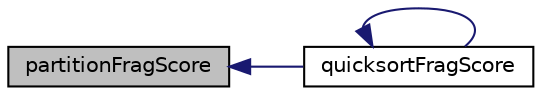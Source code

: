 digraph G
{
  edge [fontname="Helvetica",fontsize="10",labelfontname="Helvetica",labelfontsize="10"];
  node [fontname="Helvetica",fontsize="10",shape=record];
  rankdir=LR;
  Node1 [label="partitionFragScore",height=0.2,width=0.4,color="black", fillcolor="grey75", style="filled" fontcolor="black"];
  Node1 -> Node2 [dir=back,color="midnightblue",fontsize="10",style="solid",fontname="Helvetica"];
  Node2 [label="quicksortFragScore",height=0.2,width=0.4,color="black", fillcolor="white", style="filled",URL="$backend_2quickSort_8h.html#ad49df7de5ccbd11f8db47ce994864034"];
  Node2 -> Node2 [dir=back,color="midnightblue",fontsize="10",style="solid",fontname="Helvetica"];
}
